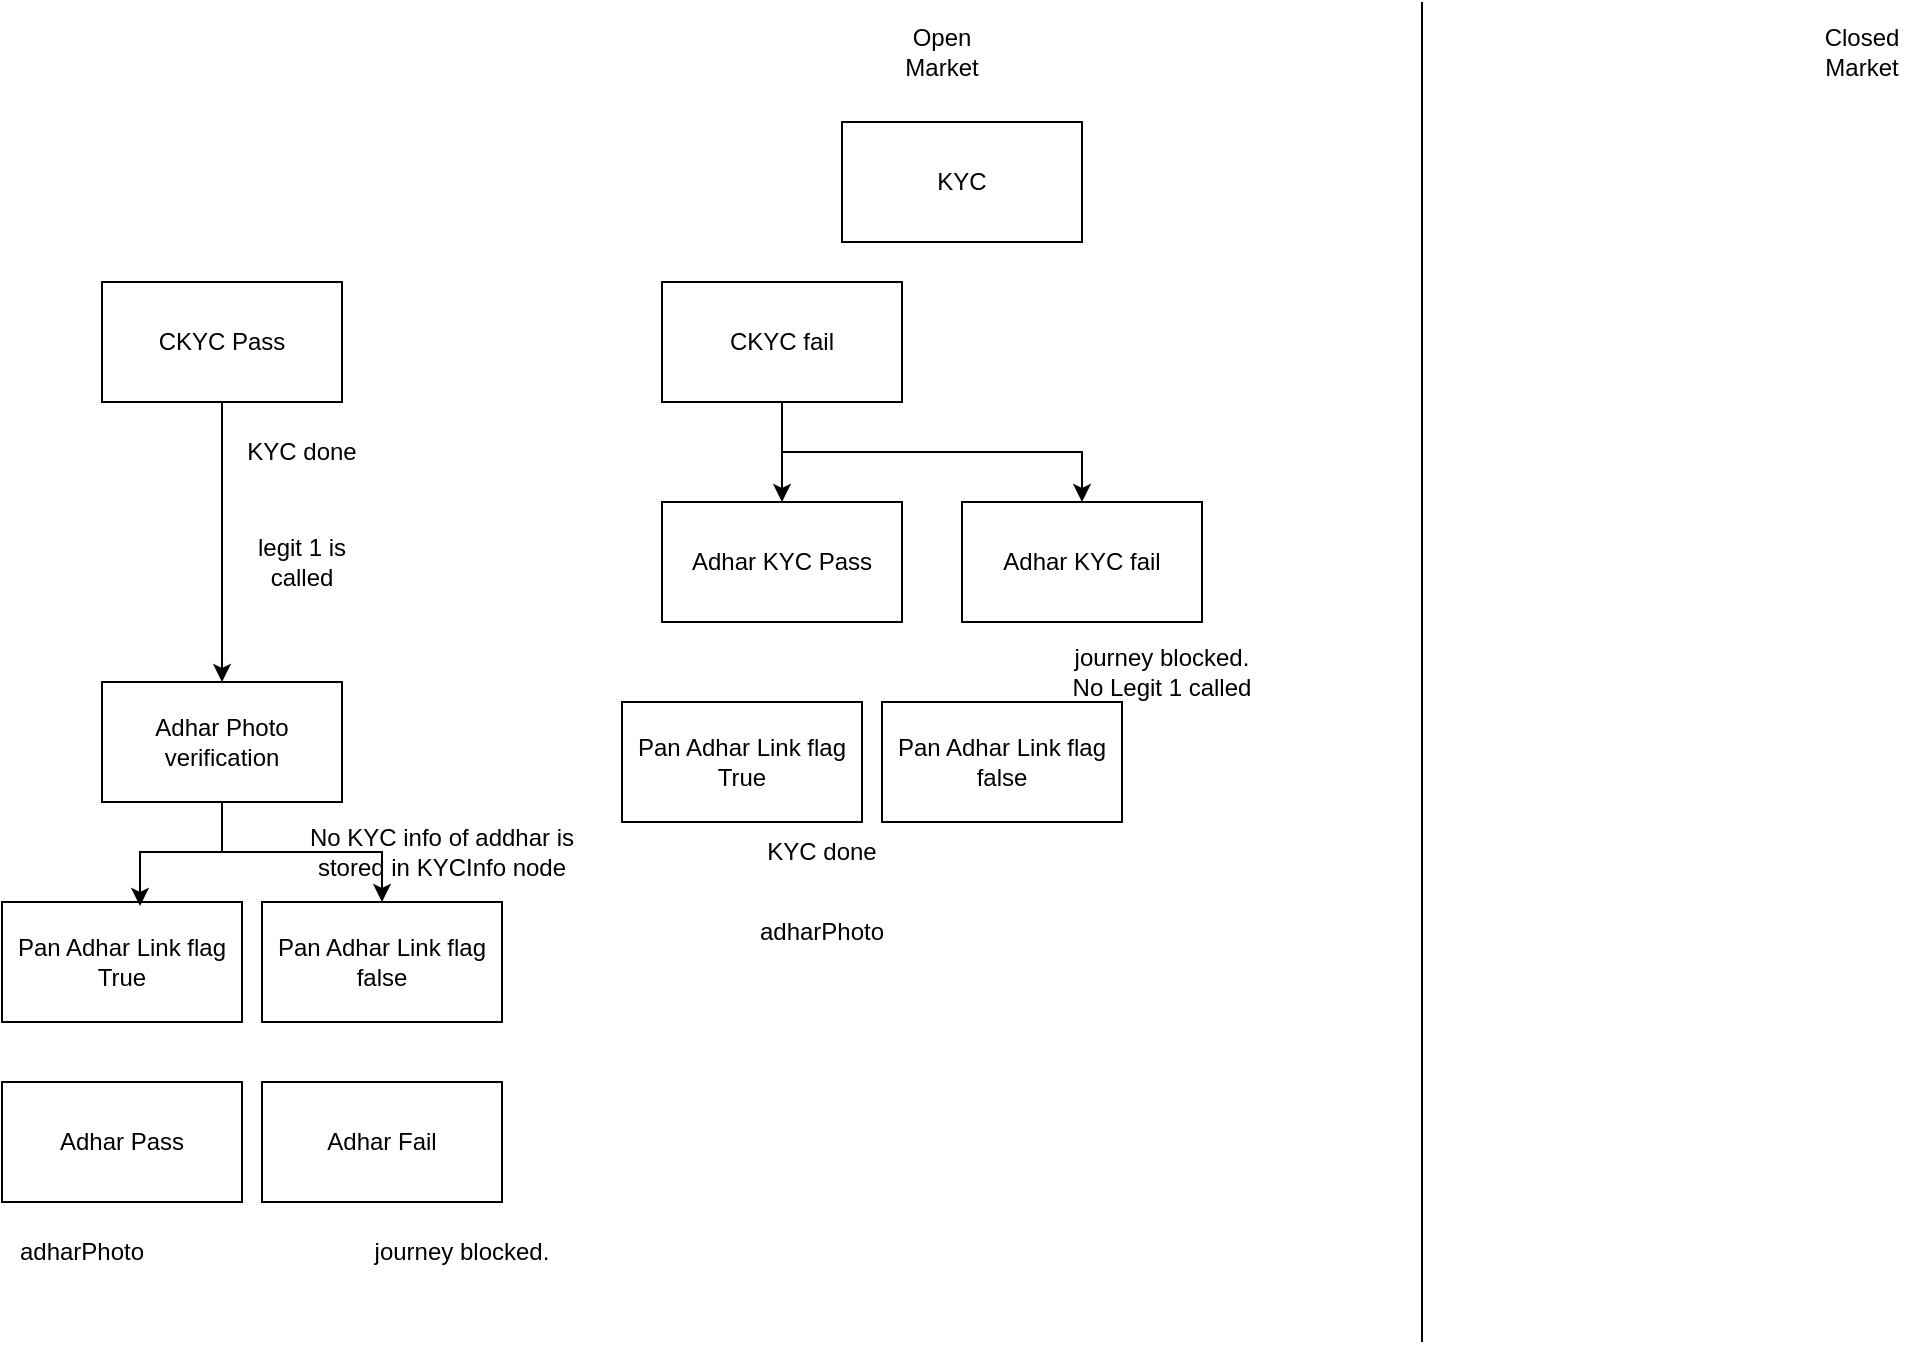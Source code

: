 <mxfile version="22.1.3" type="github">
  <diagram name="Page-1" id="6zPSGi_5j8XhdbT8p5G2">
    <mxGraphModel dx="1876" dy="654" grid="1" gridSize="10" guides="1" tooltips="1" connect="1" arrows="1" fold="1" page="1" pageScale="1" pageWidth="850" pageHeight="1100" math="0" shadow="0">
      <root>
        <mxCell id="0" />
        <mxCell id="1" parent="0" />
        <mxCell id="S4u8yTSf6IiQlpLJHLhV-1" value="KYC" style="rounded=0;whiteSpace=wrap;html=1;" vertex="1" parent="1">
          <mxGeometry x="110" y="60" width="120" height="60" as="geometry" />
        </mxCell>
        <mxCell id="S4u8yTSf6IiQlpLJHLhV-2" value="" style="endArrow=none;html=1;rounded=0;" edge="1" parent="1">
          <mxGeometry width="50" height="50" relative="1" as="geometry">
            <mxPoint x="400" y="670" as="sourcePoint" />
            <mxPoint x="400" as="targetPoint" />
          </mxGeometry>
        </mxCell>
        <mxCell id="S4u8yTSf6IiQlpLJHLhV-3" value="Open Market" style="text;html=1;strokeColor=none;fillColor=none;align=center;verticalAlign=middle;whiteSpace=wrap;rounded=0;" vertex="1" parent="1">
          <mxGeometry x="130" y="10" width="60" height="30" as="geometry" />
        </mxCell>
        <mxCell id="S4u8yTSf6IiQlpLJHLhV-4" value="Closed Market" style="text;html=1;strokeColor=none;fillColor=none;align=center;verticalAlign=middle;whiteSpace=wrap;rounded=0;" vertex="1" parent="1">
          <mxGeometry x="590" y="10" width="60" height="30" as="geometry" />
        </mxCell>
        <mxCell id="S4u8yTSf6IiQlpLJHLhV-8" style="edgeStyle=orthogonalEdgeStyle;rounded=0;orthogonalLoop=1;jettySize=auto;html=1;" edge="1" parent="1" source="S4u8yTSf6IiQlpLJHLhV-5" target="S4u8yTSf6IiQlpLJHLhV-7">
          <mxGeometry relative="1" as="geometry" />
        </mxCell>
        <mxCell id="S4u8yTSf6IiQlpLJHLhV-5" value="CKYC Pass" style="rounded=0;whiteSpace=wrap;html=1;" vertex="1" parent="1">
          <mxGeometry x="-260" y="140" width="120" height="60" as="geometry" />
        </mxCell>
        <mxCell id="S4u8yTSf6IiQlpLJHLhV-10" style="edgeStyle=orthogonalEdgeStyle;rounded=0;orthogonalLoop=1;jettySize=auto;html=1;exitX=0.5;exitY=1;exitDx=0;exitDy=0;entryX=0.5;entryY=0;entryDx=0;entryDy=0;" edge="1" parent="1" source="S4u8yTSf6IiQlpLJHLhV-6" target="S4u8yTSf6IiQlpLJHLhV-9">
          <mxGeometry relative="1" as="geometry" />
        </mxCell>
        <mxCell id="S4u8yTSf6IiQlpLJHLhV-16" style="edgeStyle=orthogonalEdgeStyle;rounded=0;orthogonalLoop=1;jettySize=auto;html=1;exitX=0.5;exitY=1;exitDx=0;exitDy=0;entryX=0.5;entryY=0;entryDx=0;entryDy=0;" edge="1" parent="1" source="S4u8yTSf6IiQlpLJHLhV-6" target="S4u8yTSf6IiQlpLJHLhV-14">
          <mxGeometry relative="1" as="geometry" />
        </mxCell>
        <mxCell id="S4u8yTSf6IiQlpLJHLhV-6" value="CKYC fail" style="rounded=0;whiteSpace=wrap;html=1;" vertex="1" parent="1">
          <mxGeometry x="20" y="140" width="120" height="60" as="geometry" />
        </mxCell>
        <mxCell id="S4u8yTSf6IiQlpLJHLhV-27" style="edgeStyle=orthogonalEdgeStyle;rounded=0;orthogonalLoop=1;jettySize=auto;html=1;exitX=0.5;exitY=1;exitDx=0;exitDy=0;entryX=0.5;entryY=0;entryDx=0;entryDy=0;" edge="1" parent="1" source="S4u8yTSf6IiQlpLJHLhV-7" target="S4u8yTSf6IiQlpLJHLhV-20">
          <mxGeometry relative="1" as="geometry" />
        </mxCell>
        <mxCell id="S4u8yTSf6IiQlpLJHLhV-7" value="Adhar Photo verification" style="rounded=0;whiteSpace=wrap;html=1;" vertex="1" parent="1">
          <mxGeometry x="-260" y="340" width="120" height="60" as="geometry" />
        </mxCell>
        <mxCell id="S4u8yTSf6IiQlpLJHLhV-9" value="Adhar KYC Pass" style="rounded=0;whiteSpace=wrap;html=1;" vertex="1" parent="1">
          <mxGeometry x="20" y="250" width="120" height="60" as="geometry" />
        </mxCell>
        <mxCell id="S4u8yTSf6IiQlpLJHLhV-11" value="No KYC info of addhar is stored in KYCInfo node" style="text;html=1;strokeColor=none;fillColor=none;align=center;verticalAlign=middle;whiteSpace=wrap;rounded=0;" vertex="1" parent="1">
          <mxGeometry x="-170" y="410" width="160" height="30" as="geometry" />
        </mxCell>
        <mxCell id="S4u8yTSf6IiQlpLJHLhV-12" value="KYC done" style="text;html=1;strokeColor=none;fillColor=none;align=center;verticalAlign=middle;whiteSpace=wrap;rounded=0;" vertex="1" parent="1">
          <mxGeometry x="-190" y="210" width="60" height="30" as="geometry" />
        </mxCell>
        <mxCell id="S4u8yTSf6IiQlpLJHLhV-13" value="KYC done" style="text;html=1;strokeColor=none;fillColor=none;align=center;verticalAlign=middle;whiteSpace=wrap;rounded=0;" vertex="1" parent="1">
          <mxGeometry x="70" y="410" width="60" height="30" as="geometry" />
        </mxCell>
        <mxCell id="S4u8yTSf6IiQlpLJHLhV-14" value="Adhar KYC fail" style="rounded=0;whiteSpace=wrap;html=1;" vertex="1" parent="1">
          <mxGeometry x="170" y="250" width="120" height="60" as="geometry" />
        </mxCell>
        <mxCell id="S4u8yTSf6IiQlpLJHLhV-15" value="journey blocked. No Legit 1 called" style="text;html=1;strokeColor=none;fillColor=none;align=center;verticalAlign=middle;whiteSpace=wrap;rounded=0;" vertex="1" parent="1">
          <mxGeometry x="220" y="320" width="100" height="30" as="geometry" />
        </mxCell>
        <mxCell id="S4u8yTSf6IiQlpLJHLhV-17" value="Adhar Pass" style="rounded=0;whiteSpace=wrap;html=1;" vertex="1" parent="1">
          <mxGeometry x="-310" y="540" width="120" height="60" as="geometry" />
        </mxCell>
        <mxCell id="S4u8yTSf6IiQlpLJHLhV-18" value="Adhar Fail" style="rounded=0;whiteSpace=wrap;html=1;" vertex="1" parent="1">
          <mxGeometry x="-180" y="540" width="120" height="60" as="geometry" />
        </mxCell>
        <mxCell id="S4u8yTSf6IiQlpLJHLhV-19" value="Pan Adhar Link flag&lt;br&gt;True" style="rounded=0;whiteSpace=wrap;html=1;" vertex="1" parent="1">
          <mxGeometry x="-310" y="450" width="120" height="60" as="geometry" />
        </mxCell>
        <mxCell id="S4u8yTSf6IiQlpLJHLhV-20" value="Pan Adhar Link flag&lt;br&gt;false" style="rounded=0;whiteSpace=wrap;html=1;" vertex="1" parent="1">
          <mxGeometry x="-180" y="450" width="120" height="60" as="geometry" />
        </mxCell>
        <mxCell id="S4u8yTSf6IiQlpLJHLhV-21" value="adharPhoto" style="text;html=1;strokeColor=none;fillColor=none;align=center;verticalAlign=middle;whiteSpace=wrap;rounded=0;" vertex="1" parent="1">
          <mxGeometry x="70" y="450" width="60" height="30" as="geometry" />
        </mxCell>
        <mxCell id="S4u8yTSf6IiQlpLJHLhV-22" value="legit 1 is called" style="text;html=1;strokeColor=none;fillColor=none;align=center;verticalAlign=middle;whiteSpace=wrap;rounded=0;" vertex="1" parent="1">
          <mxGeometry x="-190" y="265" width="60" height="30" as="geometry" />
        </mxCell>
        <mxCell id="S4u8yTSf6IiQlpLJHLhV-23" value="Pan Adhar Link flag&lt;br&gt;True" style="rounded=0;whiteSpace=wrap;html=1;" vertex="1" parent="1">
          <mxGeometry y="350" width="120" height="60" as="geometry" />
        </mxCell>
        <mxCell id="S4u8yTSf6IiQlpLJHLhV-24" value="Pan Adhar Link flag&lt;br&gt;false" style="rounded=0;whiteSpace=wrap;html=1;" vertex="1" parent="1">
          <mxGeometry x="130" y="350" width="120" height="60" as="geometry" />
        </mxCell>
        <mxCell id="S4u8yTSf6IiQlpLJHLhV-25" value="journey blocked." style="text;html=1;strokeColor=none;fillColor=none;align=center;verticalAlign=middle;whiteSpace=wrap;rounded=0;" vertex="1" parent="1">
          <mxGeometry x="-130" y="610" width="100" height="30" as="geometry" />
        </mxCell>
        <mxCell id="S4u8yTSf6IiQlpLJHLhV-26" style="edgeStyle=orthogonalEdgeStyle;rounded=0;orthogonalLoop=1;jettySize=auto;html=1;exitX=0.5;exitY=1;exitDx=0;exitDy=0;entryX=0.575;entryY=0.033;entryDx=0;entryDy=0;entryPerimeter=0;" edge="1" parent="1" source="S4u8yTSf6IiQlpLJHLhV-7" target="S4u8yTSf6IiQlpLJHLhV-19">
          <mxGeometry relative="1" as="geometry" />
        </mxCell>
        <mxCell id="S4u8yTSf6IiQlpLJHLhV-29" value="adharPhoto" style="text;html=1;strokeColor=none;fillColor=none;align=center;verticalAlign=middle;whiteSpace=wrap;rounded=0;" vertex="1" parent="1">
          <mxGeometry x="-300" y="610" width="60" height="30" as="geometry" />
        </mxCell>
      </root>
    </mxGraphModel>
  </diagram>
</mxfile>
